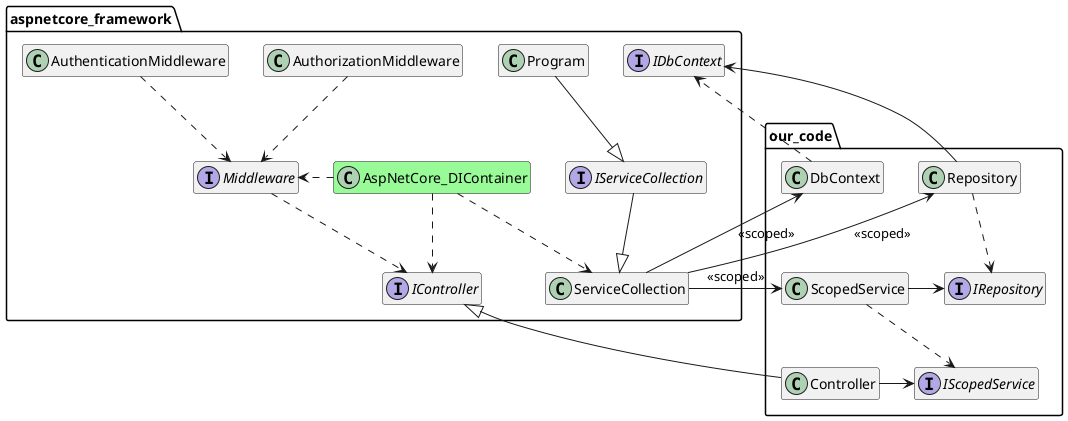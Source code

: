 @startuml ASPNETCoreApp

!define ASYNC true

class aspnetcore_framework.DIContainer as "AspNetCore_DIContainer" #palegreen {

}

hide empty members

interface aspnetcore_framework.IController {

}

class aspnetcore_framework.ServiceCollection {

}

interface aspnetcore_framework.IServiceCollection {

}

interface aspnetcore_framework.Middleware {

}

class aspnetcore_framework.AuthorizationMiddleware {

}

class aspnetcore_framework.AuthenticationMiddleware {

}

class our_code.Controller {

}

class aspnetcore_framework.Program {

}

interface our_code.IScopedService {

}

class our_code.ScopedService {

}

class our_code.DbContext {

}

interface aspnetcore_framework.IDbContext {

}

interface our_code.IRepository {

}

class our_code.Repository {

}

aspnetcore_framework.DIContainer ..> aspnetcore_framework.ServiceCollection
aspnetcore_framework.DIContainer .> aspnetcore_framework.Middleware
aspnetcore_framework.DIContainer ..> aspnetcore_framework.IController
aspnetcore_framework.IServiceCollection --|> aspnetcore_framework.ServiceCollection

aspnetcore_framework.Program --|> aspnetcore_framework.IServiceCollection

aspnetcore_framework.Middleware ..> aspnetcore_framework.IController
aspnetcore_framework.AuthorizationMiddleware ..> aspnetcore_framework.Middleware
aspnetcore_framework.AuthenticationMiddleware ..> aspnetcore_framework.Middleware

our_code.Controller --|> aspnetcore_framework.IController

our_code.ScopedService ..> our_code.IScopedService

aspnetcore_framework.ServiceCollection -> our_code.ScopedService: <<scoped>>

our_code.DbContext ..> aspnetcore_framework.IDbContext

aspnetcore_framework.ServiceCollection --> our_code.DbContext: <<scoped>>

our_code.Repository ..> our_code.IRepository
our_code.Repository -> aspnetcore_framework.IDbContext

aspnetcore_framework.ServiceCollection -> our_code.Repository: <<scoped>>
our_code.ScopedService -> our_code.IRepository

our_code.Controller -> our_code.IScopedService

@enduml